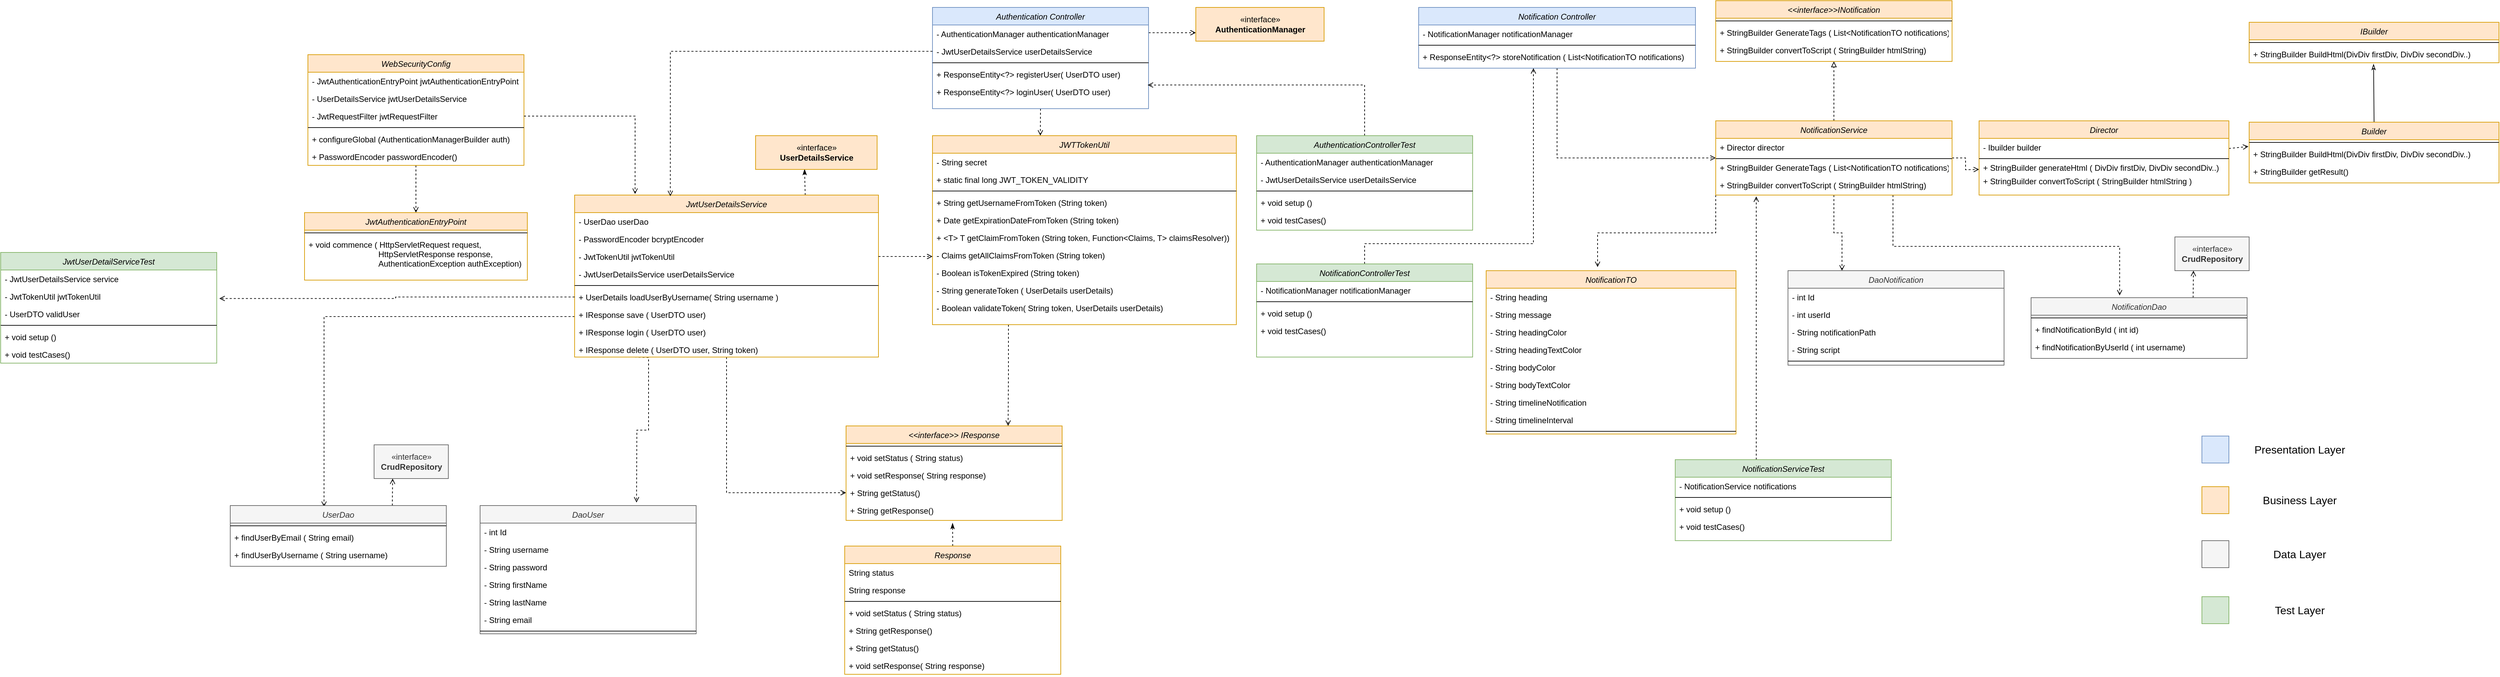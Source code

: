 <mxfile version="13.2.1" type="device"><diagram id="C5RBs43oDa-KdzZeNtuy" name="Page-1"><mxGraphModel dx="3804" dy="1916" grid="1" gridSize="10" guides="1" tooltips="1" connect="1" arrows="1" fold="1" page="1" pageScale="1" pageWidth="827" pageHeight="1169" math="0" shadow="0"><root><mxCell id="WIyWlLk6GJQsqaUBKTNV-0"/><mxCell id="WIyWlLk6GJQsqaUBKTNV-1" parent="WIyWlLk6GJQsqaUBKTNV-0"/><mxCell id="W9OaAsW-rGcjsUXEajF5-8" value="+ ResponseEntity&lt;?&gt; loginUser( UserDTO user)" style="text;align=left;verticalAlign=top;spacingLeft=4;spacingRight=4;overflow=hidden;rotatable=0;points=[[0,0.5],[1,0.5]];portConstraint=eastwest;" vertex="1" parent="WIyWlLk6GJQsqaUBKTNV-1"><mxGeometry x="-440" y="42" width="320" height="26" as="geometry"/></mxCell><mxCell id="W9OaAsW-rGcjsUXEajF5-37" value="- Claims getAllClaimsFromToken (String token)" style="text;align=left;verticalAlign=top;spacingLeft=4;spacingRight=4;overflow=hidden;rotatable=0;points=[[0,0.5],[1,0.5]];portConstraint=eastwest;" vertex="1" parent="WIyWlLk6GJQsqaUBKTNV-1"><mxGeometry x="-440" y="284" width="450" height="26" as="geometry"/></mxCell><mxCell id="W9OaAsW-rGcjsUXEajF5-38" value="- Boolean isTokenExpired (String token)" style="text;align=left;verticalAlign=top;spacingLeft=4;spacingRight=4;overflow=hidden;rotatable=0;points=[[0,0.5],[1,0.5]];portConstraint=eastwest;" vertex="1" parent="WIyWlLk6GJQsqaUBKTNV-1"><mxGeometry x="-440" y="310" width="450" height="26" as="geometry"/></mxCell><mxCell id="W9OaAsW-rGcjsUXEajF5-39" value="- String generateToken ( UserDetails userDetails)" style="text;align=left;verticalAlign=top;spacingLeft=4;spacingRight=4;overflow=hidden;rotatable=0;points=[[0,0.5],[1,0.5]];portConstraint=eastwest;" vertex="1" parent="WIyWlLk6GJQsqaUBKTNV-1"><mxGeometry x="-440" y="336" width="450" height="26" as="geometry"/></mxCell><mxCell id="W9OaAsW-rGcjsUXEajF5-194" style="edgeStyle=none;rounded=0;orthogonalLoop=1;jettySize=auto;html=1;exitX=1;exitY=0.25;exitDx=0;exitDy=0;entryX=0;entryY=0.75;entryDx=0;entryDy=0;dashed=1;endArrow=open;endFill=0;" edge="1" parent="WIyWlLk6GJQsqaUBKTNV-1" source="zkfFHV4jXpPFQw0GAbJ--0" target="W9OaAsW-rGcjsUXEajF5-193"><mxGeometry relative="1" as="geometry"/></mxCell><mxCell id="W9OaAsW-rGcjsUXEajF5-195" style="edgeStyle=none;rounded=0;orthogonalLoop=1;jettySize=auto;html=1;exitX=0.5;exitY=1;exitDx=0;exitDy=0;entryX=0.355;entryY=0;entryDx=0;entryDy=0;entryPerimeter=0;dashed=1;endArrow=open;endFill=0;" edge="1" parent="WIyWlLk6GJQsqaUBKTNV-1" source="zkfFHV4jXpPFQw0GAbJ--0" target="W9OaAsW-rGcjsUXEajF5-27"><mxGeometry relative="1" as="geometry"/></mxCell><mxCell id="zkfFHV4jXpPFQw0GAbJ--0" value="Authentication Controller" style="swimlane;fontStyle=2;align=center;verticalAlign=top;childLayout=stackLayout;horizontal=1;startSize=26;horizontalStack=0;resizeParent=1;resizeLast=0;collapsible=1;marginBottom=0;rounded=0;shadow=0;strokeWidth=1;fillColor=#dae8fc;strokeColor=#6c8ebf;" parent="WIyWlLk6GJQsqaUBKTNV-1" vertex="1"><mxGeometry x="-440" y="-70" width="320" height="150" as="geometry"><mxRectangle x="230" y="140" width="160" height="26" as="alternateBounds"/></mxGeometry></mxCell><mxCell id="zkfFHV4jXpPFQw0GAbJ--1" value="- AuthenticationManager authenticationManager" style="text;align=left;verticalAlign=top;spacingLeft=4;spacingRight=4;overflow=hidden;rotatable=0;points=[[0,0.5],[1,0.5]];portConstraint=eastwest;" parent="zkfFHV4jXpPFQw0GAbJ--0" vertex="1"><mxGeometry y="26" width="320" height="26" as="geometry"/></mxCell><mxCell id="zkfFHV4jXpPFQw0GAbJ--2" value="- JwtUserDetailsService userDetailsService" style="text;align=left;verticalAlign=top;spacingLeft=4;spacingRight=4;overflow=hidden;rotatable=0;points=[[0,0.5],[1,0.5]];portConstraint=eastwest;rounded=0;shadow=0;html=0;" parent="zkfFHV4jXpPFQw0GAbJ--0" vertex="1"><mxGeometry y="52" width="320" height="26" as="geometry"/></mxCell><mxCell id="zkfFHV4jXpPFQw0GAbJ--4" value="" style="line;html=1;strokeWidth=1;align=left;verticalAlign=middle;spacingTop=-1;spacingLeft=3;spacingRight=3;rotatable=0;labelPosition=right;points=[];portConstraint=eastwest;" parent="zkfFHV4jXpPFQw0GAbJ--0" vertex="1"><mxGeometry y="78" width="320" height="8" as="geometry"/></mxCell><mxCell id="zkfFHV4jXpPFQw0GAbJ--5" value="+ ResponseEntity&lt;?&gt; registerUser( UserDTO user)" style="text;align=left;verticalAlign=top;spacingLeft=4;spacingRight=4;overflow=hidden;rotatable=0;points=[[0,0.5],[1,0.5]];portConstraint=eastwest;" parent="zkfFHV4jXpPFQw0GAbJ--0" vertex="1"><mxGeometry y="86" width="320" height="26" as="geometry"/></mxCell><mxCell id="W9OaAsW-rGcjsUXEajF5-40" value="- Boolean validateToken( String token, UserDetails userDetails)" style="text;align=left;verticalAlign=top;spacingLeft=4;spacingRight=4;overflow=hidden;rotatable=0;points=[[0,0.5],[1,0.5]];portConstraint=eastwest;" vertex="1" parent="WIyWlLk6GJQsqaUBKTNV-1"><mxGeometry x="-440" y="362" width="450" height="26" as="geometry"/></mxCell><mxCell id="W9OaAsW-rGcjsUXEajF5-49" style="rounded=0;orthogonalLoop=1;jettySize=auto;html=1;exitX=0.75;exitY=0;exitDx=0;exitDy=0;entryX=0.403;entryY=0.989;entryDx=0;entryDy=0;entryPerimeter=0;dashed=1;endArrow=classicThin;endFill=1;" edge="1" parent="WIyWlLk6GJQsqaUBKTNV-1" target="W9OaAsW-rGcjsUXEajF5-48"><mxGeometry relative="1" as="geometry"><mxPoint x="-628.5" y="208" as="sourcePoint"/><mxPoint x="-631.2" y="171.2" as="targetPoint"/></mxGeometry></mxCell><mxCell id="W9OaAsW-rGcjsUXEajF5-48" value="«interface»&lt;br&gt;&lt;b&gt;UserDetailsService&lt;/b&gt;" style="html=1;fillColor=#ffe6cc;strokeColor=#d79b00;" vertex="1" parent="WIyWlLk6GJQsqaUBKTNV-1"><mxGeometry x="-702" y="120" width="180" height="50" as="geometry"/></mxCell><mxCell id="W9OaAsW-rGcjsUXEajF5-52" value="+ IResponse delete ( UserDTO user, String token)" style="text;align=left;verticalAlign=top;spacingLeft=4;spacingRight=4;overflow=hidden;rotatable=0;points=[[0,0.5],[1,0.5]];portConstraint=eastwest;" vertex="1" parent="WIyWlLk6GJQsqaUBKTNV-1"><mxGeometry x="-970" y="424" width="450" height="26" as="geometry"/></mxCell><mxCell id="W9OaAsW-rGcjsUXEajF5-74" style="edgeStyle=none;rounded=0;orthogonalLoop=1;jettySize=auto;html=1;exitX=0.5;exitY=0;exitDx=0;exitDy=0;entryX=0.493;entryY=1.226;entryDx=0;entryDy=0;dashed=1;endArrow=classicThin;endFill=1;entryPerimeter=0;" edge="1" parent="WIyWlLk6GJQsqaUBKTNV-1" source="W9OaAsW-rGcjsUXEajF5-63" target="W9OaAsW-rGcjsUXEajF5-61"><mxGeometry relative="1" as="geometry"/></mxCell><mxCell id="W9OaAsW-rGcjsUXEajF5-94" style="edgeStyle=none;rounded=0;orthogonalLoop=1;jettySize=auto;html=1;entryX=0.5;entryY=1;entryDx=0;entryDy=0;dashed=1;endArrow=block;endFill=0;" edge="1" parent="WIyWlLk6GJQsqaUBKTNV-1" source="W9OaAsW-rGcjsUXEajF5-84" target="W9OaAsW-rGcjsUXEajF5-76"><mxGeometry relative="1" as="geometry"/></mxCell><mxCell id="W9OaAsW-rGcjsUXEajF5-92" value="+ StringBuilder GenerateTags ( List&lt;NotificationTO notifications)" style="text;align=left;verticalAlign=top;spacingLeft=4;spacingRight=4;overflow=hidden;rotatable=0;points=[[0,0.5],[1,0.5]];portConstraint=eastwest;" vertex="1" parent="WIyWlLk6GJQsqaUBKTNV-1"><mxGeometry x="720" y="154" width="350" height="26" as="geometry"/></mxCell><mxCell id="W9OaAsW-rGcjsUXEajF5-93" value="+ StringBuilder convertToScript ( StringBuilder htmlString)" style="text;align=left;verticalAlign=top;spacingLeft=4;spacingRight=4;overflow=hidden;rotatable=0;points=[[0,0.5],[1,0.5]];portConstraint=eastwest;" vertex="1" parent="WIyWlLk6GJQsqaUBKTNV-1"><mxGeometry x="720" y="180" width="350" height="26" as="geometry"/></mxCell><mxCell id="W9OaAsW-rGcjsUXEajF5-99" value="+ StringBuilder generateHtml ( DivDiv firstDiv, DivDiv secondDiv..)" style="text;align=left;verticalAlign=top;spacingLeft=4;spacingRight=4;overflow=hidden;rotatable=0;points=[[0,0.5],[1,0.5]];portConstraint=eastwest;" vertex="1" parent="WIyWlLk6GJQsqaUBKTNV-1"><mxGeometry x="1110" y="154" width="360" height="26" as="geometry"/></mxCell><mxCell id="W9OaAsW-rGcjsUXEajF5-102" value="+ StringBuilder convertToScript ( StringBuilder htmlString )" style="text;align=left;verticalAlign=top;spacingLeft=4;spacingRight=4;overflow=hidden;rotatable=0;points=[[0,0.5],[1,0.5]];portConstraint=eastwest;" vertex="1" parent="WIyWlLk6GJQsqaUBKTNV-1"><mxGeometry x="1110" y="174" width="360" height="26" as="geometry"/></mxCell><mxCell id="W9OaAsW-rGcjsUXEajF5-110" style="edgeStyle=none;rounded=0;orthogonalLoop=1;jettySize=auto;html=1;exitX=0.5;exitY=0;exitDx=0;exitDy=0;entryX=0.498;entryY=1.073;entryDx=0;entryDy=0;entryPerimeter=0;endArrow=classicThin;endFill=0;" edge="1" parent="WIyWlLk6GJQsqaUBKTNV-1" source="W9OaAsW-rGcjsUXEajF5-107" target="W9OaAsW-rGcjsUXEajF5-106"><mxGeometry relative="1" as="geometry"/></mxCell><mxCell id="W9OaAsW-rGcjsUXEajF5-114" value="+ StringBuilder getResult()" style="text;align=left;verticalAlign=top;spacingLeft=4;spacingRight=4;overflow=hidden;rotatable=0;points=[[0,0.5],[1,0.5]];portConstraint=eastwest;" vertex="1" parent="WIyWlLk6GJQsqaUBKTNV-1"><mxGeometry x="1510" y="160" width="370" height="26" as="geometry"/></mxCell><mxCell id="W9OaAsW-rGcjsUXEajF5-116" style="edgeStyle=none;rounded=0;orthogonalLoop=1;jettySize=auto;html=1;exitX=1;exitY=0.5;exitDx=0;exitDy=0;entryX=-0.003;entryY=0;entryDx=0;entryDy=0;entryPerimeter=0;dashed=1;endArrow=open;endFill=0;" edge="1" parent="WIyWlLk6GJQsqaUBKTNV-1"><mxGeometry relative="1" as="geometry"><mxPoint x="1480" y="139" as="sourcePoint"/><mxPoint x="1508.89" y="136" as="targetPoint"/></mxGeometry></mxCell><mxCell id="W9OaAsW-rGcjsUXEajF5-136" style="edgeStyle=none;rounded=0;orthogonalLoop=1;jettySize=auto;html=1;exitX=0.75;exitY=0;exitDx=0;exitDy=0;entryX=0.25;entryY=1;entryDx=0;entryDy=0;dashed=1;endArrow=open;endFill=0;" edge="1" parent="WIyWlLk6GJQsqaUBKTNV-1" source="W9OaAsW-rGcjsUXEajF5-53" target="W9OaAsW-rGcjsUXEajF5-135"><mxGeometry relative="1" as="geometry"/></mxCell><mxCell id="W9OaAsW-rGcjsUXEajF5-135" value="«interface»&lt;br&gt;&lt;b&gt;CrudRepository&lt;/b&gt;" style="html=1;fillColor=#f5f5f5;strokeColor=#666666;fontColor=#333333;" vertex="1" parent="WIyWlLk6GJQsqaUBKTNV-1"><mxGeometry x="-1267" y="578" width="110" height="50" as="geometry"/></mxCell><mxCell id="W9OaAsW-rGcjsUXEajF5-155" style="edgeStyle=none;rounded=0;orthogonalLoop=1;jettySize=auto;html=1;exitX=0.75;exitY=0;exitDx=0;exitDy=0;entryX=0.25;entryY=1;entryDx=0;entryDy=0;dashed=1;endArrow=open;endFill=0;" edge="1" parent="WIyWlLk6GJQsqaUBKTNV-1" source="W9OaAsW-rGcjsUXEajF5-156" target="W9OaAsW-rGcjsUXEajF5-160"><mxGeometry relative="1" as="geometry"/></mxCell><mxCell id="W9OaAsW-rGcjsUXEajF5-160" value="«interface»&lt;br&gt;&lt;b&gt;CrudRepository&lt;/b&gt;" style="html=1;fillColor=#f5f5f5;strokeColor=#666666;fontColor=#333333;" vertex="1" parent="WIyWlLk6GJQsqaUBKTNV-1"><mxGeometry x="1400" y="270" width="110" height="50" as="geometry"/></mxCell><mxCell id="W9OaAsW-rGcjsUXEajF5-193" value="«interface»&lt;br&gt;&lt;b&gt;AuthenticationManager&lt;/b&gt;" style="html=1;fillColor=#ffe6cc;strokeColor=#d79b00;" vertex="1" parent="WIyWlLk6GJQsqaUBKTNV-1"><mxGeometry x="-50" y="-70" width="190" height="50" as="geometry"/></mxCell><mxCell id="W9OaAsW-rGcjsUXEajF5-202" style="edgeStyle=orthogonalEdgeStyle;rounded=0;orthogonalLoop=1;jettySize=auto;html=1;exitX=0.25;exitY=1;exitDx=0;exitDy=0;entryX=0.75;entryY=0;entryDx=0;entryDy=0;dashed=1;endArrow=open;endFill=0;" edge="1" parent="WIyWlLk6GJQsqaUBKTNV-1" source="W9OaAsW-rGcjsUXEajF5-27" target="W9OaAsW-rGcjsUXEajF5-19"><mxGeometry relative="1" as="geometry"/></mxCell><mxCell id="W9OaAsW-rGcjsUXEajF5-27" value="JWTTokenUtil" style="swimlane;fontStyle=2;align=center;verticalAlign=top;childLayout=stackLayout;horizontal=1;startSize=26;horizontalStack=0;resizeParent=1;resizeLast=0;collapsible=1;marginBottom=0;rounded=0;shadow=0;strokeWidth=1;fillColor=#ffe6cc;strokeColor=#d79b00;" vertex="1" parent="WIyWlLk6GJQsqaUBKTNV-1"><mxGeometry x="-440" y="120" width="450" height="280" as="geometry"><mxRectangle x="230" y="140" width="160" height="26" as="alternateBounds"/></mxGeometry></mxCell><mxCell id="W9OaAsW-rGcjsUXEajF5-28" value="- String secret" style="text;align=left;verticalAlign=top;spacingLeft=4;spacingRight=4;overflow=hidden;rotatable=0;points=[[0,0.5],[1,0.5]];portConstraint=eastwest;" vertex="1" parent="W9OaAsW-rGcjsUXEajF5-27"><mxGeometry y="26" width="450" height="26" as="geometry"/></mxCell><mxCell id="W9OaAsW-rGcjsUXEajF5-34" value="+ static final long JWT_TOKEN_VALIDITY" style="text;align=left;verticalAlign=top;spacingLeft=4;spacingRight=4;overflow=hidden;rotatable=0;points=[[0,0.5],[1,0.5]];portConstraint=eastwest;" vertex="1" parent="W9OaAsW-rGcjsUXEajF5-27"><mxGeometry y="52" width="450" height="26" as="geometry"/></mxCell><mxCell id="W9OaAsW-rGcjsUXEajF5-31" value="" style="line;html=1;strokeWidth=1;align=left;verticalAlign=middle;spacingTop=-1;spacingLeft=3;spacingRight=3;rotatable=0;labelPosition=right;points=[];portConstraint=eastwest;" vertex="1" parent="W9OaAsW-rGcjsUXEajF5-27"><mxGeometry y="78" width="450" height="8" as="geometry"/></mxCell><mxCell id="W9OaAsW-rGcjsUXEajF5-32" value="+ String getUsernameFromToken (String token)" style="text;align=left;verticalAlign=top;spacingLeft=4;spacingRight=4;overflow=hidden;rotatable=0;points=[[0,0.5],[1,0.5]];portConstraint=eastwest;" vertex="1" parent="W9OaAsW-rGcjsUXEajF5-27"><mxGeometry y="86" width="450" height="26" as="geometry"/></mxCell><mxCell id="W9OaAsW-rGcjsUXEajF5-36" value="+ Date getExpirationDateFromToken (String token)" style="text;align=left;verticalAlign=top;spacingLeft=4;spacingRight=4;overflow=hidden;rotatable=0;points=[[0,0.5],[1,0.5]];portConstraint=eastwest;" vertex="1" parent="W9OaAsW-rGcjsUXEajF5-27"><mxGeometry y="112" width="450" height="26" as="geometry"/></mxCell><mxCell id="W9OaAsW-rGcjsUXEajF5-33" value="+ &lt;T&gt; T getClaimFromToken (String token, Function&lt;Claims, T&gt; claimsResolver))" style="text;align=left;verticalAlign=top;spacingLeft=4;spacingRight=4;overflow=hidden;rotatable=0;points=[[0,0.5],[1,0.5]];portConstraint=eastwest;" vertex="1" parent="W9OaAsW-rGcjsUXEajF5-27"><mxGeometry y="138" width="450" height="26" as="geometry"/></mxCell><mxCell id="W9OaAsW-rGcjsUXEajF5-201" style="edgeStyle=orthogonalEdgeStyle;rounded=0;orthogonalLoop=1;jettySize=auto;html=1;exitX=0.5;exitY=1;exitDx=0;exitDy=0;entryX=0;entryY=0.5;entryDx=0;entryDy=0;dashed=1;endArrow=open;endFill=0;" edge="1" parent="WIyWlLk6GJQsqaUBKTNV-1" source="W9OaAsW-rGcjsUXEajF5-41" target="W9OaAsW-rGcjsUXEajF5-60"><mxGeometry relative="1" as="geometry"/></mxCell><mxCell id="W9OaAsW-rGcjsUXEajF5-208" style="edgeStyle=orthogonalEdgeStyle;rounded=0;orthogonalLoop=1;jettySize=auto;html=1;exitX=0;exitY=0.75;exitDx=0;exitDy=0;entryX=0.434;entryY=0.023;entryDx=0;entryDy=0;entryPerimeter=0;dashed=1;endArrow=open;endFill=0;" edge="1" parent="WIyWlLk6GJQsqaUBKTNV-1" source="W9OaAsW-rGcjsUXEajF5-41" target="W9OaAsW-rGcjsUXEajF5-53"><mxGeometry relative="1" as="geometry"/></mxCell><mxCell id="W9OaAsW-rGcjsUXEajF5-209" style="edgeStyle=orthogonalEdgeStyle;rounded=0;orthogonalLoop=1;jettySize=auto;html=1;exitX=0.25;exitY=1;exitDx=0;exitDy=0;entryX=0.799;entryY=-0.024;entryDx=0;entryDy=0;entryPerimeter=0;dashed=1;endArrow=open;endFill=0;" edge="1" parent="WIyWlLk6GJQsqaUBKTNV-1"><mxGeometry relative="1" as="geometry"><mxPoint x="-881.5" y="448" as="sourcePoint"/><mxPoint x="-878.32" y="663.44" as="targetPoint"/></mxGeometry></mxCell><mxCell id="W9OaAsW-rGcjsUXEajF5-41" value="JwtUserDetailsService" style="swimlane;fontStyle=2;align=center;verticalAlign=top;childLayout=stackLayout;horizontal=1;startSize=26;horizontalStack=0;resizeParent=1;resizeLast=0;collapsible=1;marginBottom=0;rounded=0;shadow=0;strokeWidth=1;fillColor=#ffe6cc;strokeColor=#d79b00;" vertex="1" parent="WIyWlLk6GJQsqaUBKTNV-1"><mxGeometry x="-970" y="208" width="450" height="240" as="geometry"><mxRectangle x="230" y="140" width="160" height="26" as="alternateBounds"/></mxGeometry></mxCell><mxCell id="W9OaAsW-rGcjsUXEajF5-42" value="- UserDao userDao" style="text;align=left;verticalAlign=top;spacingLeft=4;spacingRight=4;overflow=hidden;rotatable=0;points=[[0,0.5],[1,0.5]];portConstraint=eastwest;" vertex="1" parent="W9OaAsW-rGcjsUXEajF5-41"><mxGeometry y="26" width="450" height="26" as="geometry"/></mxCell><mxCell id="W9OaAsW-rGcjsUXEajF5-43" value="- PasswordEncoder bcryptEncoder" style="text;align=left;verticalAlign=top;spacingLeft=4;spacingRight=4;overflow=hidden;rotatable=0;points=[[0,0.5],[1,0.5]];portConstraint=eastwest;" vertex="1" parent="W9OaAsW-rGcjsUXEajF5-41"><mxGeometry y="52" width="450" height="26" as="geometry"/></mxCell><mxCell id="W9OaAsW-rGcjsUXEajF5-50" value="- JwtTokenUtil jwtTokenUtil" style="text;align=left;verticalAlign=top;spacingLeft=4;spacingRight=4;overflow=hidden;rotatable=0;points=[[0,0.5],[1,0.5]];portConstraint=eastwest;" vertex="1" parent="W9OaAsW-rGcjsUXEajF5-41"><mxGeometry y="78" width="450" height="26" as="geometry"/></mxCell><mxCell id="W9OaAsW-rGcjsUXEajF5-51" value="- JwtUserDetailsService userDetailsService" style="text;align=left;verticalAlign=top;spacingLeft=4;spacingRight=4;overflow=hidden;rotatable=0;points=[[0,0.5],[1,0.5]];portConstraint=eastwest;" vertex="1" parent="W9OaAsW-rGcjsUXEajF5-41"><mxGeometry y="104" width="450" height="26" as="geometry"/></mxCell><mxCell id="W9OaAsW-rGcjsUXEajF5-44" value="" style="line;html=1;strokeWidth=1;align=left;verticalAlign=middle;spacingTop=-1;spacingLeft=3;spacingRight=3;rotatable=0;labelPosition=right;points=[];portConstraint=eastwest;" vertex="1" parent="W9OaAsW-rGcjsUXEajF5-41"><mxGeometry y="130" width="450" height="8" as="geometry"/></mxCell><mxCell id="W9OaAsW-rGcjsUXEajF5-45" value="+ UserDetails loadUserByUsername( String username )" style="text;align=left;verticalAlign=top;spacingLeft=4;spacingRight=4;overflow=hidden;rotatable=0;points=[[0,0.5],[1,0.5]];portConstraint=eastwest;" vertex="1" parent="W9OaAsW-rGcjsUXEajF5-41"><mxGeometry y="138" width="450" height="26" as="geometry"/></mxCell><mxCell id="W9OaAsW-rGcjsUXEajF5-46" value="+ IResponse save ( UserDTO user)" style="text;align=left;verticalAlign=top;spacingLeft=4;spacingRight=4;overflow=hidden;rotatable=0;points=[[0,0.5],[1,0.5]];portConstraint=eastwest;" vertex="1" parent="W9OaAsW-rGcjsUXEajF5-41"><mxGeometry y="164" width="450" height="26" as="geometry"/></mxCell><mxCell id="W9OaAsW-rGcjsUXEajF5-47" value="+ IResponse login ( UserDTO user)" style="text;align=left;verticalAlign=top;spacingLeft=4;spacingRight=4;overflow=hidden;rotatable=0;points=[[0,0.5],[1,0.5]];portConstraint=eastwest;" vertex="1" parent="W9OaAsW-rGcjsUXEajF5-41"><mxGeometry y="190" width="450" height="26" as="geometry"/></mxCell><mxCell id="W9OaAsW-rGcjsUXEajF5-197" style="edgeStyle=orthogonalEdgeStyle;rounded=0;orthogonalLoop=1;jettySize=auto;html=1;exitX=0;exitY=0.5;exitDx=0;exitDy=0;entryX=0.315;entryY=0.007;entryDx=0;entryDy=0;entryPerimeter=0;dashed=1;endArrow=open;endFill=0;" edge="1" parent="WIyWlLk6GJQsqaUBKTNV-1" source="zkfFHV4jXpPFQw0GAbJ--2" target="W9OaAsW-rGcjsUXEajF5-41"><mxGeometry relative="1" as="geometry"/></mxCell><mxCell id="W9OaAsW-rGcjsUXEajF5-198" style="edgeStyle=orthogonalEdgeStyle;rounded=0;orthogonalLoop=1;jettySize=auto;html=1;exitX=0.5;exitY=1;exitDx=0;exitDy=0;entryX=0;entryY=0.5;entryDx=0;entryDy=0;dashed=1;endArrow=open;endFill=0;" edge="1" parent="WIyWlLk6GJQsqaUBKTNV-1" source="W9OaAsW-rGcjsUXEajF5-2" target="W9OaAsW-rGcjsUXEajF5-84"><mxGeometry relative="1" as="geometry"/></mxCell><mxCell id="W9OaAsW-rGcjsUXEajF5-2" value="Notification Controller" style="swimlane;fontStyle=2;align=center;verticalAlign=top;childLayout=stackLayout;horizontal=1;startSize=26;horizontalStack=0;resizeParent=1;resizeLast=0;collapsible=1;marginBottom=0;rounded=0;shadow=0;strokeWidth=1;fillColor=#dae8fc;strokeColor=#6c8ebf;" vertex="1" parent="WIyWlLk6GJQsqaUBKTNV-1"><mxGeometry x="280" y="-70" width="410" height="90" as="geometry"><mxRectangle x="230" y="140" width="160" height="26" as="alternateBounds"/></mxGeometry></mxCell><mxCell id="W9OaAsW-rGcjsUXEajF5-3" value="- NotificationManager notificationManager" style="text;align=left;verticalAlign=top;spacingLeft=4;spacingRight=4;overflow=hidden;rotatable=0;points=[[0,0.5],[1,0.5]];portConstraint=eastwest;" vertex="1" parent="W9OaAsW-rGcjsUXEajF5-2"><mxGeometry y="26" width="410" height="26" as="geometry"/></mxCell><mxCell id="W9OaAsW-rGcjsUXEajF5-6" value="" style="line;html=1;strokeWidth=1;align=left;verticalAlign=middle;spacingTop=-1;spacingLeft=3;spacingRight=3;rotatable=0;labelPosition=right;points=[];portConstraint=eastwest;" vertex="1" parent="W9OaAsW-rGcjsUXEajF5-2"><mxGeometry y="52" width="410" height="8" as="geometry"/></mxCell><mxCell id="W9OaAsW-rGcjsUXEajF5-7" value="+ ResponseEntity&lt;?&gt; storeNotification ( List&lt;NotificationTO notifications)" style="text;align=left;verticalAlign=top;spacingLeft=4;spacingRight=4;overflow=hidden;rotatable=0;points=[[0,0.5],[1,0.5]];portConstraint=eastwest;" vertex="1" parent="W9OaAsW-rGcjsUXEajF5-2"><mxGeometry y="60" width="410" height="26" as="geometry"/></mxCell><mxCell id="W9OaAsW-rGcjsUXEajF5-76" value="&lt;&lt;interface&gt;&gt;INotification" style="swimlane;fontStyle=2;align=center;verticalAlign=top;childLayout=stackLayout;horizontal=1;startSize=26;horizontalStack=0;resizeParent=1;resizeLast=0;collapsible=1;marginBottom=0;rounded=0;shadow=0;strokeWidth=1;fillColor=#ffe6cc;strokeColor=#d79b00;" vertex="1" parent="WIyWlLk6GJQsqaUBKTNV-1"><mxGeometry x="720" y="-80" width="350" height="90" as="geometry"><mxRectangle x="230" y="140" width="160" height="26" as="alternateBounds"/></mxGeometry></mxCell><mxCell id="W9OaAsW-rGcjsUXEajF5-79" value="" style="line;html=1;strokeWidth=1;align=left;verticalAlign=middle;spacingTop=-1;spacingLeft=3;spacingRight=3;rotatable=0;labelPosition=right;points=[];portConstraint=eastwest;" vertex="1" parent="W9OaAsW-rGcjsUXEajF5-76"><mxGeometry y="26" width="350" height="8" as="geometry"/></mxCell><mxCell id="W9OaAsW-rGcjsUXEajF5-80" value="+ StringBuilder GenerateTags ( List&lt;NotificationTO notifications)" style="text;align=left;verticalAlign=top;spacingLeft=4;spacingRight=4;overflow=hidden;rotatable=0;points=[[0,0.5],[1,0.5]];portConstraint=eastwest;" vertex="1" parent="W9OaAsW-rGcjsUXEajF5-76"><mxGeometry y="34" width="350" height="26" as="geometry"/></mxCell><mxCell id="W9OaAsW-rGcjsUXEajF5-81" value="+ StringBuilder convertToScript ( StringBuilder htmlString)" style="text;align=left;verticalAlign=top;spacingLeft=4;spacingRight=4;overflow=hidden;rotatable=0;points=[[0,0.5],[1,0.5]];portConstraint=eastwest;" vertex="1" parent="W9OaAsW-rGcjsUXEajF5-76"><mxGeometry y="60" width="350" height="26" as="geometry"/></mxCell><mxCell id="W9OaAsW-rGcjsUXEajF5-200" style="edgeStyle=orthogonalEdgeStyle;rounded=0;orthogonalLoop=1;jettySize=auto;html=1;exitX=1;exitY=0.5;exitDx=0;exitDy=0;dashed=1;endArrow=open;endFill=0;" edge="1" parent="WIyWlLk6GJQsqaUBKTNV-1" source="W9OaAsW-rGcjsUXEajF5-84"><mxGeometry relative="1" as="geometry"><mxPoint x="1110" y="170" as="targetPoint"/></mxGeometry></mxCell><mxCell id="W9OaAsW-rGcjsUXEajF5-210" style="edgeStyle=orthogonalEdgeStyle;rounded=0;orthogonalLoop=1;jettySize=auto;html=1;exitX=0.5;exitY=1;exitDx=0;exitDy=0;entryX=0.25;entryY=0;entryDx=0;entryDy=0;dashed=1;endArrow=open;endFill=0;" edge="1" parent="WIyWlLk6GJQsqaUBKTNV-1" source="W9OaAsW-rGcjsUXEajF5-84" target="W9OaAsW-rGcjsUXEajF5-147"><mxGeometry relative="1" as="geometry"/></mxCell><mxCell id="W9OaAsW-rGcjsUXEajF5-211" style="edgeStyle=orthogonalEdgeStyle;rounded=0;orthogonalLoop=1;jettySize=auto;html=1;exitX=0.75;exitY=1;exitDx=0;exitDy=0;entryX=0.41;entryY=-0.036;entryDx=0;entryDy=0;entryPerimeter=0;dashed=1;endArrow=open;endFill=0;" edge="1" parent="WIyWlLk6GJQsqaUBKTNV-1" source="W9OaAsW-rGcjsUXEajF5-84" target="W9OaAsW-rGcjsUXEajF5-156"><mxGeometry relative="1" as="geometry"/></mxCell><mxCell id="W9OaAsW-rGcjsUXEajF5-212" style="edgeStyle=orthogonalEdgeStyle;rounded=0;orthogonalLoop=1;jettySize=auto;html=1;exitX=0;exitY=1;exitDx=0;exitDy=0;entryX=0.446;entryY=-0.022;entryDx=0;entryDy=0;entryPerimeter=0;dashed=1;endArrow=open;endFill=0;" edge="1" parent="WIyWlLk6GJQsqaUBKTNV-1" source="W9OaAsW-rGcjsUXEajF5-84" target="W9OaAsW-rGcjsUXEajF5-117"><mxGeometry relative="1" as="geometry"/></mxCell><mxCell id="W9OaAsW-rGcjsUXEajF5-84" value="NotificationService" style="swimlane;fontStyle=2;align=center;verticalAlign=top;childLayout=stackLayout;horizontal=1;startSize=26;horizontalStack=0;resizeParent=1;resizeLast=0;collapsible=1;marginBottom=0;rounded=0;shadow=0;strokeWidth=1;fillColor=#ffe6cc;strokeColor=#d79b00;" vertex="1" parent="WIyWlLk6GJQsqaUBKTNV-1"><mxGeometry x="720" y="98" width="350" height="110" as="geometry"><mxRectangle x="230" y="140" width="160" height="26" as="alternateBounds"/></mxGeometry></mxCell><mxCell id="W9OaAsW-rGcjsUXEajF5-95" value="+ Director director" style="text;align=left;verticalAlign=top;spacingLeft=4;spacingRight=4;overflow=hidden;rotatable=0;points=[[0,0.5],[1,0.5]];portConstraint=eastwest;" vertex="1" parent="W9OaAsW-rGcjsUXEajF5-84"><mxGeometry y="26" width="350" height="26" as="geometry"/></mxCell><mxCell id="W9OaAsW-rGcjsUXEajF5-87" value="" style="line;html=1;strokeWidth=1;align=left;verticalAlign=middle;spacingTop=-1;spacingLeft=3;spacingRight=3;rotatable=0;labelPosition=right;points=[];portConstraint=eastwest;" vertex="1" parent="W9OaAsW-rGcjsUXEajF5-84"><mxGeometry y="52" width="350" height="8" as="geometry"/></mxCell><mxCell id="W9OaAsW-rGcjsUXEajF5-96" value="Director" style="swimlane;fontStyle=2;align=center;verticalAlign=top;childLayout=stackLayout;horizontal=1;startSize=26;horizontalStack=0;resizeParent=1;resizeLast=0;collapsible=1;marginBottom=0;rounded=0;shadow=0;strokeWidth=1;fillColor=#ffe6cc;strokeColor=#d79b00;" vertex="1" parent="WIyWlLk6GJQsqaUBKTNV-1"><mxGeometry x="1110" y="98" width="370" height="110" as="geometry"><mxRectangle x="230" y="140" width="160" height="26" as="alternateBounds"/></mxGeometry></mxCell><mxCell id="W9OaAsW-rGcjsUXEajF5-97" value="- Ibuilder builder" style="text;align=left;verticalAlign=top;spacingLeft=4;spacingRight=4;overflow=hidden;rotatable=0;points=[[0,0.5],[1,0.5]];portConstraint=eastwest;" vertex="1" parent="W9OaAsW-rGcjsUXEajF5-96"><mxGeometry y="26" width="370" height="26" as="geometry"/></mxCell><mxCell id="W9OaAsW-rGcjsUXEajF5-98" value="" style="line;html=1;strokeWidth=1;align=left;verticalAlign=middle;spacingTop=-1;spacingLeft=3;spacingRight=3;rotatable=0;labelPosition=right;points=[];portConstraint=eastwest;" vertex="1" parent="W9OaAsW-rGcjsUXEajF5-96"><mxGeometry y="52" width="370" height="8" as="geometry"/></mxCell><mxCell id="W9OaAsW-rGcjsUXEajF5-103" value="IBuilder" style="swimlane;fontStyle=2;align=center;verticalAlign=top;childLayout=stackLayout;horizontal=1;startSize=26;horizontalStack=0;resizeParent=1;resizeLast=0;collapsible=1;marginBottom=0;rounded=0;shadow=0;strokeWidth=1;fillColor=#ffe6cc;strokeColor=#d79b00;" vertex="1" parent="WIyWlLk6GJQsqaUBKTNV-1"><mxGeometry x="1510" y="-48" width="370" height="60" as="geometry"><mxRectangle x="230" y="140" width="160" height="26" as="alternateBounds"/></mxGeometry></mxCell><mxCell id="W9OaAsW-rGcjsUXEajF5-105" value="" style="line;html=1;strokeWidth=1;align=left;verticalAlign=middle;spacingTop=-1;spacingLeft=3;spacingRight=3;rotatable=0;labelPosition=right;points=[];portConstraint=eastwest;" vertex="1" parent="W9OaAsW-rGcjsUXEajF5-103"><mxGeometry y="26" width="370" height="8" as="geometry"/></mxCell><mxCell id="W9OaAsW-rGcjsUXEajF5-106" value="+ StringBuilder BuildHtml(DivDiv firstDiv, DivDiv secondDiv..)" style="text;align=left;verticalAlign=top;spacingLeft=4;spacingRight=4;overflow=hidden;rotatable=0;points=[[0,0.5],[1,0.5]];portConstraint=eastwest;" vertex="1" parent="W9OaAsW-rGcjsUXEajF5-103"><mxGeometry y="34" width="370" height="26" as="geometry"/></mxCell><mxCell id="W9OaAsW-rGcjsUXEajF5-107" value="Builder" style="swimlane;fontStyle=2;align=center;verticalAlign=top;childLayout=stackLayout;horizontal=1;startSize=26;horizontalStack=0;resizeParent=1;resizeLast=0;collapsible=1;marginBottom=0;rounded=0;shadow=0;strokeWidth=1;fillColor=#ffe6cc;strokeColor=#d79b00;" vertex="1" parent="WIyWlLk6GJQsqaUBKTNV-1"><mxGeometry x="1510" y="100" width="370" height="90" as="geometry"><mxRectangle x="230" y="140" width="160" height="26" as="alternateBounds"/></mxGeometry></mxCell><mxCell id="W9OaAsW-rGcjsUXEajF5-108" value="" style="line;html=1;strokeWidth=1;align=left;verticalAlign=middle;spacingTop=-1;spacingLeft=3;spacingRight=3;rotatable=0;labelPosition=right;points=[];portConstraint=eastwest;" vertex="1" parent="W9OaAsW-rGcjsUXEajF5-107"><mxGeometry y="26" width="370" height="8" as="geometry"/></mxCell><mxCell id="W9OaAsW-rGcjsUXEajF5-109" value="+ StringBuilder BuildHtml(DivDiv firstDiv, DivDiv secondDiv..)" style="text;align=left;verticalAlign=top;spacingLeft=4;spacingRight=4;overflow=hidden;rotatable=0;points=[[0,0.5],[1,0.5]];portConstraint=eastwest;" vertex="1" parent="W9OaAsW-rGcjsUXEajF5-107"><mxGeometry y="34" width="370" height="26" as="geometry"/></mxCell><mxCell id="W9OaAsW-rGcjsUXEajF5-63" value="Response" style="swimlane;fontStyle=2;align=center;verticalAlign=top;childLayout=stackLayout;horizontal=1;startSize=26;horizontalStack=0;resizeParent=1;resizeLast=0;collapsible=1;marginBottom=0;rounded=0;shadow=0;strokeWidth=1;fillColor=#ffe6cc;strokeColor=#d79b00;" vertex="1" parent="WIyWlLk6GJQsqaUBKTNV-1"><mxGeometry x="-570" y="728" width="320" height="190" as="geometry"><mxRectangle x="230" y="140" width="160" height="26" as="alternateBounds"/></mxGeometry></mxCell><mxCell id="W9OaAsW-rGcjsUXEajF5-64" value="String status" style="text;align=left;verticalAlign=top;spacingLeft=4;spacingRight=4;overflow=hidden;rotatable=0;points=[[0,0.5],[1,0.5]];portConstraint=eastwest;" vertex="1" parent="W9OaAsW-rGcjsUXEajF5-63"><mxGeometry y="26" width="320" height="26" as="geometry"/></mxCell><mxCell id="W9OaAsW-rGcjsUXEajF5-65" value="String response" style="text;align=left;verticalAlign=top;spacingLeft=4;spacingRight=4;overflow=hidden;rotatable=0;points=[[0,0.5],[1,0.5]];portConstraint=eastwest;rounded=0;shadow=0;html=0;" vertex="1" parent="W9OaAsW-rGcjsUXEajF5-63"><mxGeometry y="52" width="320" height="26" as="geometry"/></mxCell><mxCell id="W9OaAsW-rGcjsUXEajF5-67" value="" style="line;html=1;strokeWidth=1;align=left;verticalAlign=middle;spacingTop=-1;spacingLeft=3;spacingRight=3;rotatable=0;labelPosition=right;points=[];portConstraint=eastwest;" vertex="1" parent="W9OaAsW-rGcjsUXEajF5-63"><mxGeometry y="78" width="320" height="8" as="geometry"/></mxCell><mxCell id="W9OaAsW-rGcjsUXEajF5-70" value="+ void setStatus ( String status)" style="text;align=left;verticalAlign=top;spacingLeft=4;spacingRight=4;overflow=hidden;rotatable=0;points=[[0,0.5],[1,0.5]];portConstraint=eastwest;" vertex="1" parent="W9OaAsW-rGcjsUXEajF5-63"><mxGeometry y="86" width="320" height="26" as="geometry"/></mxCell><mxCell id="W9OaAsW-rGcjsUXEajF5-73" value="+ String getResponse()" style="text;align=left;verticalAlign=top;spacingLeft=4;spacingRight=4;overflow=hidden;rotatable=0;points=[[0,0.5],[1,0.5]];portConstraint=eastwest;" vertex="1" parent="W9OaAsW-rGcjsUXEajF5-63"><mxGeometry y="112" width="320" height="26" as="geometry"/></mxCell><mxCell id="W9OaAsW-rGcjsUXEajF5-72" value="+ String getStatus()" style="text;align=left;verticalAlign=top;spacingLeft=4;spacingRight=4;overflow=hidden;rotatable=0;points=[[0,0.5],[1,0.5]];portConstraint=eastwest;" vertex="1" parent="W9OaAsW-rGcjsUXEajF5-63"><mxGeometry y="138" width="320" height="26" as="geometry"/></mxCell><mxCell id="W9OaAsW-rGcjsUXEajF5-71" value="+ void setResponse( String response)" style="text;align=left;verticalAlign=top;spacingLeft=4;spacingRight=4;overflow=hidden;rotatable=0;points=[[0,0.5],[1,0.5]];portConstraint=eastwest;" vertex="1" parent="W9OaAsW-rGcjsUXEajF5-63"><mxGeometry y="164" width="320" height="26" as="geometry"/></mxCell><mxCell id="W9OaAsW-rGcjsUXEajF5-19" value="&lt;&lt;interface&gt;&gt; IResponse" style="swimlane;fontStyle=2;align=center;verticalAlign=top;childLayout=stackLayout;horizontal=1;startSize=26;horizontalStack=0;resizeParent=1;resizeLast=0;collapsible=1;marginBottom=0;rounded=0;shadow=0;strokeWidth=1;fillColor=#ffe6cc;strokeColor=#d79b00;" vertex="1" parent="WIyWlLk6GJQsqaUBKTNV-1"><mxGeometry x="-568" y="550" width="320" height="140" as="geometry"><mxRectangle x="230" y="140" width="160" height="26" as="alternateBounds"/></mxGeometry></mxCell><mxCell id="W9OaAsW-rGcjsUXEajF5-22" value="" style="line;html=1;strokeWidth=1;align=left;verticalAlign=middle;spacingTop=-1;spacingLeft=3;spacingRight=3;rotatable=0;labelPosition=right;points=[];portConstraint=eastwest;" vertex="1" parent="W9OaAsW-rGcjsUXEajF5-19"><mxGeometry y="26" width="320" height="8" as="geometry"/></mxCell><mxCell id="W9OaAsW-rGcjsUXEajF5-23" value="+ void setStatus ( String status)" style="text;align=left;verticalAlign=top;spacingLeft=4;spacingRight=4;overflow=hidden;rotatable=0;points=[[0,0.5],[1,0.5]];portConstraint=eastwest;" vertex="1" parent="W9OaAsW-rGcjsUXEajF5-19"><mxGeometry y="34" width="320" height="26" as="geometry"/></mxCell><mxCell id="W9OaAsW-rGcjsUXEajF5-26" value="+ void setResponse( String response)" style="text;align=left;verticalAlign=top;spacingLeft=4;spacingRight=4;overflow=hidden;rotatable=0;points=[[0,0.5],[1,0.5]];portConstraint=eastwest;" vertex="1" parent="W9OaAsW-rGcjsUXEajF5-19"><mxGeometry y="60" width="320" height="26" as="geometry"/></mxCell><mxCell id="W9OaAsW-rGcjsUXEajF5-60" value="+ String getStatus()" style="text;align=left;verticalAlign=top;spacingLeft=4;spacingRight=4;overflow=hidden;rotatable=0;points=[[0,0.5],[1,0.5]];portConstraint=eastwest;" vertex="1" parent="W9OaAsW-rGcjsUXEajF5-19"><mxGeometry y="86" width="320" height="26" as="geometry"/></mxCell><mxCell id="W9OaAsW-rGcjsUXEajF5-61" value="+ String getResponse()" style="text;align=left;verticalAlign=top;spacingLeft=4;spacingRight=4;overflow=hidden;rotatable=0;points=[[0,0.5],[1,0.5]];portConstraint=eastwest;" vertex="1" parent="W9OaAsW-rGcjsUXEajF5-19"><mxGeometry y="112" width="320" height="26" as="geometry"/></mxCell><mxCell id="W9OaAsW-rGcjsUXEajF5-204" style="edgeStyle=orthogonalEdgeStyle;rounded=0;orthogonalLoop=1;jettySize=auto;html=1;entryX=0.5;entryY=0;entryDx=0;entryDy=0;dashed=1;endArrow=open;endFill=0;" edge="1" parent="WIyWlLk6GJQsqaUBKTNV-1" source="W9OaAsW-rGcjsUXEajF5-161" target="W9OaAsW-rGcjsUXEajF5-13"><mxGeometry relative="1" as="geometry"/></mxCell><mxCell id="W9OaAsW-rGcjsUXEajF5-161" value="WebSecurityConfig" style="swimlane;fontStyle=2;align=center;verticalAlign=top;childLayout=stackLayout;horizontal=1;startSize=26;horizontalStack=0;resizeParent=1;resizeLast=0;collapsible=1;marginBottom=0;rounded=0;shadow=0;strokeWidth=1;fillColor=#ffe6cc;strokeColor=#d79b00;" vertex="1" parent="WIyWlLk6GJQsqaUBKTNV-1"><mxGeometry x="-1365" width="320" height="164" as="geometry"><mxRectangle x="230" y="140" width="160" height="26" as="alternateBounds"/></mxGeometry></mxCell><mxCell id="W9OaAsW-rGcjsUXEajF5-162" value="- JwtAuthenticationEntryPoint jwtAuthenticationEntryPoint" style="text;align=left;verticalAlign=top;spacingLeft=4;spacingRight=4;overflow=hidden;rotatable=0;points=[[0,0.5],[1,0.5]];portConstraint=eastwest;" vertex="1" parent="W9OaAsW-rGcjsUXEajF5-161"><mxGeometry y="26" width="320" height="26" as="geometry"/></mxCell><mxCell id="W9OaAsW-rGcjsUXEajF5-163" value="- UserDetailsService jwtUserDetailsService&#10;" style="text;align=left;verticalAlign=top;spacingLeft=4;spacingRight=4;overflow=hidden;rotatable=0;points=[[0,0.5],[1,0.5]];portConstraint=eastwest;rounded=0;shadow=0;html=0;" vertex="1" parent="W9OaAsW-rGcjsUXEajF5-161"><mxGeometry y="52" width="320" height="26" as="geometry"/></mxCell><mxCell id="W9OaAsW-rGcjsUXEajF5-164" value="- JwtRequestFilter jwtRequestFilter" style="text;align=left;verticalAlign=top;spacingLeft=4;spacingRight=4;overflow=hidden;rotatable=0;points=[[0,0.5],[1,0.5]];portConstraint=eastwest;rounded=0;shadow=0;html=0;" vertex="1" parent="W9OaAsW-rGcjsUXEajF5-161"><mxGeometry y="78" width="320" height="26" as="geometry"/></mxCell><mxCell id="W9OaAsW-rGcjsUXEajF5-165" value="" style="line;html=1;strokeWidth=1;align=left;verticalAlign=middle;spacingTop=-1;spacingLeft=3;spacingRight=3;rotatable=0;labelPosition=right;points=[];portConstraint=eastwest;" vertex="1" parent="W9OaAsW-rGcjsUXEajF5-161"><mxGeometry y="104" width="320" height="8" as="geometry"/></mxCell><mxCell id="W9OaAsW-rGcjsUXEajF5-166" value="+ configureGlobal (AuthenticationManagerBuilder auth)" style="text;align=left;verticalAlign=top;spacingLeft=4;spacingRight=4;overflow=hidden;rotatable=0;points=[[0,0.5],[1,0.5]];portConstraint=eastwest;" vertex="1" parent="W9OaAsW-rGcjsUXEajF5-161"><mxGeometry y="112" width="320" height="26" as="geometry"/></mxCell><mxCell id="W9OaAsW-rGcjsUXEajF5-167" value="+ PasswordEncoder passwordEncoder()" style="text;align=left;verticalAlign=top;spacingLeft=4;spacingRight=4;overflow=hidden;rotatable=0;points=[[0,0.5],[1,0.5]];portConstraint=eastwest;" vertex="1" parent="W9OaAsW-rGcjsUXEajF5-161"><mxGeometry y="138" width="320" height="26" as="geometry"/></mxCell><mxCell id="W9OaAsW-rGcjsUXEajF5-13" value="JwtAuthenticationEntryPoint" style="swimlane;fontStyle=2;align=center;verticalAlign=top;childLayout=stackLayout;horizontal=1;startSize=26;horizontalStack=0;resizeParent=1;resizeLast=0;collapsible=1;marginBottom=0;rounded=0;shadow=0;strokeWidth=1;fillColor=#ffe6cc;strokeColor=#d79b00;" vertex="1" parent="WIyWlLk6GJQsqaUBKTNV-1"><mxGeometry x="-1370" y="234" width="330" height="100" as="geometry"><mxRectangle x="230" y="140" width="160" height="26" as="alternateBounds"/></mxGeometry></mxCell><mxCell id="W9OaAsW-rGcjsUXEajF5-16" value="" style="line;html=1;strokeWidth=1;align=left;verticalAlign=middle;spacingTop=-1;spacingLeft=3;spacingRight=3;rotatable=0;labelPosition=right;points=[];portConstraint=eastwest;" vertex="1" parent="W9OaAsW-rGcjsUXEajF5-13"><mxGeometry y="26" width="330" height="8" as="geometry"/></mxCell><mxCell id="W9OaAsW-rGcjsUXEajF5-17" value="+ void commence ( HttpServletRequest request,&#10;                               HttpServletResponse response, &#10;                               AuthenticationException authException)" style="text;align=left;verticalAlign=top;spacingLeft=4;spacingRight=4;overflow=hidden;rotatable=0;points=[[0,0.5],[1,0.5]];portConstraint=eastwest;" vertex="1" parent="W9OaAsW-rGcjsUXEajF5-13"><mxGeometry y="34" width="330" height="56" as="geometry"/></mxCell><mxCell id="W9OaAsW-rGcjsUXEajF5-205" style="edgeStyle=orthogonalEdgeStyle;rounded=0;orthogonalLoop=1;jettySize=auto;html=1;exitX=1;exitY=0.5;exitDx=0;exitDy=0;entryX=0.199;entryY=-0.007;entryDx=0;entryDy=0;entryPerimeter=0;dashed=1;endArrow=open;endFill=0;" edge="1" parent="WIyWlLk6GJQsqaUBKTNV-1" source="W9OaAsW-rGcjsUXEajF5-164" target="W9OaAsW-rGcjsUXEajF5-41"><mxGeometry relative="1" as="geometry"/></mxCell><mxCell id="W9OaAsW-rGcjsUXEajF5-206" style="edgeStyle=orthogonalEdgeStyle;rounded=0;orthogonalLoop=1;jettySize=auto;html=1;exitX=1;exitY=0.5;exitDx=0;exitDy=0;dashed=1;endArrow=open;endFill=0;" edge="1" parent="WIyWlLk6GJQsqaUBKTNV-1" source="W9OaAsW-rGcjsUXEajF5-50"><mxGeometry relative="1" as="geometry"><mxPoint x="-440" y="299" as="targetPoint"/></mxGeometry></mxCell><mxCell id="W9OaAsW-rGcjsUXEajF5-53" value="UserDao" style="swimlane;fontStyle=2;align=center;verticalAlign=top;childLayout=stackLayout;horizontal=1;startSize=26;horizontalStack=0;resizeParent=1;resizeLast=0;collapsible=1;marginBottom=0;rounded=0;shadow=0;strokeWidth=1;fillColor=#f5f5f5;strokeColor=#666666;fontColor=#333333;" vertex="1" parent="WIyWlLk6GJQsqaUBKTNV-1"><mxGeometry x="-1480" y="668" width="320" height="90" as="geometry"><mxRectangle x="230" y="140" width="160" height="26" as="alternateBounds"/></mxGeometry></mxCell><mxCell id="W9OaAsW-rGcjsUXEajF5-57" value="" style="line;html=1;strokeWidth=1;align=left;verticalAlign=middle;spacingTop=-1;spacingLeft=3;spacingRight=3;rotatable=0;labelPosition=right;points=[];portConstraint=eastwest;" vertex="1" parent="W9OaAsW-rGcjsUXEajF5-53"><mxGeometry y="26" width="320" height="8" as="geometry"/></mxCell><mxCell id="W9OaAsW-rGcjsUXEajF5-58" value="+ findUserByEmail ( String email)" style="text;align=left;verticalAlign=top;spacingLeft=4;spacingRight=4;overflow=hidden;rotatable=0;points=[[0,0.5],[1,0.5]];portConstraint=eastwest;" vertex="1" parent="W9OaAsW-rGcjsUXEajF5-53"><mxGeometry y="34" width="320" height="26" as="geometry"/></mxCell><mxCell id="W9OaAsW-rGcjsUXEajF5-59" value="+ findUserByUsername ( String username)" style="text;align=left;verticalAlign=top;spacingLeft=4;spacingRight=4;overflow=hidden;rotatable=0;points=[[0,0.5],[1,0.5]];portConstraint=eastwest;" vertex="1" parent="W9OaAsW-rGcjsUXEajF5-53"><mxGeometry y="60" width="320" height="26" as="geometry"/></mxCell><mxCell id="W9OaAsW-rGcjsUXEajF5-137" value="DaoUser" style="swimlane;fontStyle=2;align=center;verticalAlign=top;childLayout=stackLayout;horizontal=1;startSize=26;horizontalStack=0;resizeParent=1;resizeLast=0;collapsible=1;marginBottom=0;rounded=0;shadow=0;strokeWidth=1;fillColor=#f5f5f5;strokeColor=#666666;fontColor=#333333;" vertex="1" parent="WIyWlLk6GJQsqaUBKTNV-1"><mxGeometry x="-1110" y="668" width="320" height="190" as="geometry"><mxRectangle x="230" y="140" width="160" height="26" as="alternateBounds"/></mxGeometry></mxCell><mxCell id="W9OaAsW-rGcjsUXEajF5-138" value="- int Id" style="text;align=left;verticalAlign=top;spacingLeft=4;spacingRight=4;overflow=hidden;rotatable=0;points=[[0,0.5],[1,0.5]];portConstraint=eastwest;" vertex="1" parent="W9OaAsW-rGcjsUXEajF5-137"><mxGeometry y="26" width="320" height="26" as="geometry"/></mxCell><mxCell id="W9OaAsW-rGcjsUXEajF5-144" value="- String username" style="text;align=left;verticalAlign=top;spacingLeft=4;spacingRight=4;overflow=hidden;rotatable=0;points=[[0,0.5],[1,0.5]];portConstraint=eastwest;rounded=0;shadow=0;html=0;" vertex="1" parent="W9OaAsW-rGcjsUXEajF5-137"><mxGeometry y="52" width="320" height="26" as="geometry"/></mxCell><mxCell id="W9OaAsW-rGcjsUXEajF5-139" value="- String password" style="text;align=left;verticalAlign=top;spacingLeft=4;spacingRight=4;overflow=hidden;rotatable=0;points=[[0,0.5],[1,0.5]];portConstraint=eastwest;rounded=0;shadow=0;html=0;" vertex="1" parent="W9OaAsW-rGcjsUXEajF5-137"><mxGeometry y="78" width="320" height="26" as="geometry"/></mxCell><mxCell id="W9OaAsW-rGcjsUXEajF5-146" value="- String firstName" style="text;align=left;verticalAlign=top;spacingLeft=4;spacingRight=4;overflow=hidden;rotatable=0;points=[[0,0.5],[1,0.5]];portConstraint=eastwest;rounded=0;shadow=0;html=0;" vertex="1" parent="W9OaAsW-rGcjsUXEajF5-137"><mxGeometry y="104" width="320" height="26" as="geometry"/></mxCell><mxCell id="W9OaAsW-rGcjsUXEajF5-145" value="- String lastName" style="text;align=left;verticalAlign=top;spacingLeft=4;spacingRight=4;overflow=hidden;rotatable=0;points=[[0,0.5],[1,0.5]];portConstraint=eastwest;rounded=0;shadow=0;html=0;" vertex="1" parent="W9OaAsW-rGcjsUXEajF5-137"><mxGeometry y="130" width="320" height="26" as="geometry"/></mxCell><mxCell id="W9OaAsW-rGcjsUXEajF5-140" value="- String email" style="text;align=left;verticalAlign=top;spacingLeft=4;spacingRight=4;overflow=hidden;rotatable=0;points=[[0,0.5],[1,0.5]];portConstraint=eastwest;rounded=0;shadow=0;html=0;" vertex="1" parent="W9OaAsW-rGcjsUXEajF5-137"><mxGeometry y="156" width="320" height="26" as="geometry"/></mxCell><mxCell id="W9OaAsW-rGcjsUXEajF5-141" value="" style="line;html=1;strokeWidth=1;align=left;verticalAlign=middle;spacingTop=-1;spacingLeft=3;spacingRight=3;rotatable=0;labelPosition=right;points=[];portConstraint=eastwest;" vertex="1" parent="W9OaAsW-rGcjsUXEajF5-137"><mxGeometry y="182" width="320" height="8" as="geometry"/></mxCell><mxCell id="W9OaAsW-rGcjsUXEajF5-147" value="DaoNotification" style="swimlane;fontStyle=2;align=center;verticalAlign=top;childLayout=stackLayout;horizontal=1;startSize=26;horizontalStack=0;resizeParent=1;resizeLast=0;collapsible=1;marginBottom=0;rounded=0;shadow=0;strokeWidth=1;fillColor=#f5f5f5;strokeColor=#666666;fontColor=#333333;" vertex="1" parent="WIyWlLk6GJQsqaUBKTNV-1"><mxGeometry x="827" y="320" width="320" height="140" as="geometry"><mxRectangle x="230" y="140" width="160" height="26" as="alternateBounds"/></mxGeometry></mxCell><mxCell id="W9OaAsW-rGcjsUXEajF5-148" value="- int Id" style="text;align=left;verticalAlign=top;spacingLeft=4;spacingRight=4;overflow=hidden;rotatable=0;points=[[0,0.5],[1,0.5]];portConstraint=eastwest;" vertex="1" parent="W9OaAsW-rGcjsUXEajF5-147"><mxGeometry y="26" width="320" height="26" as="geometry"/></mxCell><mxCell id="W9OaAsW-rGcjsUXEajF5-149" value="- int userId" style="text;align=left;verticalAlign=top;spacingLeft=4;spacingRight=4;overflow=hidden;rotatable=0;points=[[0,0.5],[1,0.5]];portConstraint=eastwest;rounded=0;shadow=0;html=0;" vertex="1" parent="W9OaAsW-rGcjsUXEajF5-147"><mxGeometry y="52" width="320" height="26" as="geometry"/></mxCell><mxCell id="W9OaAsW-rGcjsUXEajF5-150" value="- String notificationPath" style="text;align=left;verticalAlign=top;spacingLeft=4;spacingRight=4;overflow=hidden;rotatable=0;points=[[0,0.5],[1,0.5]];portConstraint=eastwest;rounded=0;shadow=0;html=0;" vertex="1" parent="W9OaAsW-rGcjsUXEajF5-147"><mxGeometry y="78" width="320" height="26" as="geometry"/></mxCell><mxCell id="W9OaAsW-rGcjsUXEajF5-151" value="- String script" style="text;align=left;verticalAlign=top;spacingLeft=4;spacingRight=4;overflow=hidden;rotatable=0;points=[[0,0.5],[1,0.5]];portConstraint=eastwest;rounded=0;shadow=0;html=0;" vertex="1" parent="W9OaAsW-rGcjsUXEajF5-147"><mxGeometry y="104" width="320" height="26" as="geometry"/></mxCell><mxCell id="W9OaAsW-rGcjsUXEajF5-154" value="" style="line;html=1;strokeWidth=1;align=left;verticalAlign=middle;spacingTop=-1;spacingLeft=3;spacingRight=3;rotatable=0;labelPosition=right;points=[];portConstraint=eastwest;" vertex="1" parent="W9OaAsW-rGcjsUXEajF5-147"><mxGeometry y="130" width="320" height="8" as="geometry"/></mxCell><mxCell id="W9OaAsW-rGcjsUXEajF5-156" value="NotificationDao" style="swimlane;fontStyle=2;align=center;verticalAlign=top;childLayout=stackLayout;horizontal=1;startSize=26;horizontalStack=0;resizeParent=1;resizeLast=0;collapsible=1;marginBottom=0;rounded=0;shadow=0;strokeWidth=1;fillColor=#f5f5f5;strokeColor=#666666;fontColor=#333333;" vertex="1" parent="WIyWlLk6GJQsqaUBKTNV-1"><mxGeometry x="1187" y="360" width="320" height="90" as="geometry"><mxRectangle x="230" y="140" width="160" height="26" as="alternateBounds"/></mxGeometry></mxCell><mxCell id="W9OaAsW-rGcjsUXEajF5-157" value="" style="line;html=1;strokeWidth=1;align=left;verticalAlign=middle;spacingTop=-1;spacingLeft=3;spacingRight=3;rotatable=0;labelPosition=right;points=[];portConstraint=eastwest;" vertex="1" parent="W9OaAsW-rGcjsUXEajF5-156"><mxGeometry y="26" width="320" height="8" as="geometry"/></mxCell><mxCell id="W9OaAsW-rGcjsUXEajF5-158" value="+ findNotificationById ( int id)" style="text;align=left;verticalAlign=top;spacingLeft=4;spacingRight=4;overflow=hidden;rotatable=0;points=[[0,0.5],[1,0.5]];portConstraint=eastwest;" vertex="1" parent="W9OaAsW-rGcjsUXEajF5-156"><mxGeometry y="34" width="320" height="26" as="geometry"/></mxCell><mxCell id="W9OaAsW-rGcjsUXEajF5-159" value="+ findNotificationByUserId ( int username)" style="text;align=left;verticalAlign=top;spacingLeft=4;spacingRight=4;overflow=hidden;rotatable=0;points=[[0,0.5],[1,0.5]];portConstraint=eastwest;" vertex="1" parent="W9OaAsW-rGcjsUXEajF5-156"><mxGeometry y="60" width="320" height="26" as="geometry"/></mxCell><mxCell id="W9OaAsW-rGcjsUXEajF5-117" value="NotificationTO" style="swimlane;fontStyle=2;align=center;verticalAlign=top;childLayout=stackLayout;horizontal=1;startSize=26;horizontalStack=0;resizeParent=1;resizeLast=0;collapsible=1;marginBottom=0;rounded=0;shadow=0;strokeWidth=1;fillColor=#ffe6cc;strokeColor=#d79b00;" vertex="1" parent="WIyWlLk6GJQsqaUBKTNV-1"><mxGeometry x="380" y="320" width="370" height="242" as="geometry"><mxRectangle x="230" y="140" width="160" height="26" as="alternateBounds"/></mxGeometry></mxCell><mxCell id="W9OaAsW-rGcjsUXEajF5-123" value="- String heading" style="text;align=left;verticalAlign=top;spacingLeft=4;spacingRight=4;overflow=hidden;rotatable=0;points=[[0,0.5],[1,0.5]];portConstraint=eastwest;" vertex="1" parent="W9OaAsW-rGcjsUXEajF5-117"><mxGeometry y="26" width="370" height="26" as="geometry"/></mxCell><mxCell id="W9OaAsW-rGcjsUXEajF5-122" value="- String message" style="text;align=left;verticalAlign=top;spacingLeft=4;spacingRight=4;overflow=hidden;rotatable=0;points=[[0,0.5],[1,0.5]];portConstraint=eastwest;" vertex="1" parent="W9OaAsW-rGcjsUXEajF5-117"><mxGeometry y="52" width="370" height="26" as="geometry"/></mxCell><mxCell id="W9OaAsW-rGcjsUXEajF5-120" value="- String headingColor" style="text;align=left;verticalAlign=top;spacingLeft=4;spacingRight=4;overflow=hidden;rotatable=0;points=[[0,0.5],[1,0.5]];portConstraint=eastwest;" vertex="1" parent="W9OaAsW-rGcjsUXEajF5-117"><mxGeometry y="78" width="370" height="26" as="geometry"/></mxCell><mxCell id="W9OaAsW-rGcjsUXEajF5-119" value="- String headingTextColor" style="text;align=left;verticalAlign=top;spacingLeft=4;spacingRight=4;overflow=hidden;rotatable=0;points=[[0,0.5],[1,0.5]];portConstraint=eastwest;" vertex="1" parent="W9OaAsW-rGcjsUXEajF5-117"><mxGeometry y="104" width="370" height="26" as="geometry"/></mxCell><mxCell id="W9OaAsW-rGcjsUXEajF5-125" value="- String bodyColor" style="text;align=left;verticalAlign=top;spacingLeft=4;spacingRight=4;overflow=hidden;rotatable=0;points=[[0,0.5],[1,0.5]];portConstraint=eastwest;" vertex="1" parent="W9OaAsW-rGcjsUXEajF5-117"><mxGeometry y="130" width="370" height="26" as="geometry"/></mxCell><mxCell id="W9OaAsW-rGcjsUXEajF5-124" value="- String bodyTextColor" style="text;align=left;verticalAlign=top;spacingLeft=4;spacingRight=4;overflow=hidden;rotatable=0;points=[[0,0.5],[1,0.5]];portConstraint=eastwest;" vertex="1" parent="W9OaAsW-rGcjsUXEajF5-117"><mxGeometry y="156" width="370" height="26" as="geometry"/></mxCell><mxCell id="W9OaAsW-rGcjsUXEajF5-126" value="- String timelineNotification" style="text;align=left;verticalAlign=top;spacingLeft=4;spacingRight=4;overflow=hidden;rotatable=0;points=[[0,0.5],[1,0.5]];portConstraint=eastwest;" vertex="1" parent="W9OaAsW-rGcjsUXEajF5-117"><mxGeometry y="182" width="370" height="26" as="geometry"/></mxCell><mxCell id="W9OaAsW-rGcjsUXEajF5-127" value="- String timelineInterval" style="text;align=left;verticalAlign=top;spacingLeft=4;spacingRight=4;overflow=hidden;rotatable=0;points=[[0,0.5],[1,0.5]];portConstraint=eastwest;" vertex="1" parent="W9OaAsW-rGcjsUXEajF5-117"><mxGeometry y="208" width="370" height="26" as="geometry"/></mxCell><mxCell id="W9OaAsW-rGcjsUXEajF5-118" value="" style="line;html=1;strokeWidth=1;align=left;verticalAlign=middle;spacingTop=-1;spacingLeft=3;spacingRight=3;rotatable=0;labelPosition=right;points=[];portConstraint=eastwest;" vertex="1" parent="W9OaAsW-rGcjsUXEajF5-117"><mxGeometry y="234" width="370" height="8" as="geometry"/></mxCell><mxCell id="W9OaAsW-rGcjsUXEajF5-128" value="JwtUserDetailServiceTest" style="swimlane;fontStyle=2;align=center;verticalAlign=top;childLayout=stackLayout;horizontal=1;startSize=26;horizontalStack=0;resizeParent=1;resizeLast=0;collapsible=1;marginBottom=0;rounded=0;shadow=0;strokeWidth=1;fillColor=#d5e8d4;strokeColor=#82b366;" vertex="1" parent="WIyWlLk6GJQsqaUBKTNV-1"><mxGeometry x="-1820" y="293" width="320" height="164" as="geometry"><mxRectangle x="230" y="140" width="160" height="26" as="alternateBounds"/></mxGeometry></mxCell><mxCell id="W9OaAsW-rGcjsUXEajF5-129" value="- JwtUserDetailsService service" style="text;align=left;verticalAlign=top;spacingLeft=4;spacingRight=4;overflow=hidden;rotatable=0;points=[[0,0.5],[1,0.5]];portConstraint=eastwest;" vertex="1" parent="W9OaAsW-rGcjsUXEajF5-128"><mxGeometry y="26" width="320" height="26" as="geometry"/></mxCell><mxCell id="W9OaAsW-rGcjsUXEajF5-130" value="- JwtTokenUtil jwtTokenUtil" style="text;align=left;verticalAlign=top;spacingLeft=4;spacingRight=4;overflow=hidden;rotatable=0;points=[[0,0.5],[1,0.5]];portConstraint=eastwest;rounded=0;shadow=0;html=0;" vertex="1" parent="W9OaAsW-rGcjsUXEajF5-128"><mxGeometry y="52" width="320" height="26" as="geometry"/></mxCell><mxCell id="W9OaAsW-rGcjsUXEajF5-131" value="- UserDTO validUser" style="text;align=left;verticalAlign=top;spacingLeft=4;spacingRight=4;overflow=hidden;rotatable=0;points=[[0,0.5],[1,0.5]];portConstraint=eastwest;rounded=0;shadow=0;html=0;" vertex="1" parent="W9OaAsW-rGcjsUXEajF5-128"><mxGeometry y="78" width="320" height="26" as="geometry"/></mxCell><mxCell id="W9OaAsW-rGcjsUXEajF5-132" value="" style="line;html=1;strokeWidth=1;align=left;verticalAlign=middle;spacingTop=-1;spacingLeft=3;spacingRight=3;rotatable=0;labelPosition=right;points=[];portConstraint=eastwest;" vertex="1" parent="W9OaAsW-rGcjsUXEajF5-128"><mxGeometry y="104" width="320" height="8" as="geometry"/></mxCell><mxCell id="W9OaAsW-rGcjsUXEajF5-133" value="+ void setup ()" style="text;align=left;verticalAlign=top;spacingLeft=4;spacingRight=4;overflow=hidden;rotatable=0;points=[[0,0.5],[1,0.5]];portConstraint=eastwest;" vertex="1" parent="W9OaAsW-rGcjsUXEajF5-128"><mxGeometry y="112" width="320" height="26" as="geometry"/></mxCell><mxCell id="W9OaAsW-rGcjsUXEajF5-134" value="+ void testCases()" style="text;align=left;verticalAlign=top;spacingLeft=4;spacingRight=4;overflow=hidden;rotatable=0;points=[[0,0.5],[1,0.5]];portConstraint=eastwest;" vertex="1" parent="W9OaAsW-rGcjsUXEajF5-128"><mxGeometry y="138" width="320" height="26" as="geometry"/></mxCell><mxCell id="W9OaAsW-rGcjsUXEajF5-213" style="edgeStyle=orthogonalEdgeStyle;rounded=0;orthogonalLoop=1;jettySize=auto;html=1;exitX=0;exitY=0.5;exitDx=0;exitDy=0;entryX=1.012;entryY=-0.376;entryDx=0;entryDy=0;entryPerimeter=0;dashed=1;endArrow=open;endFill=0;" edge="1" parent="WIyWlLk6GJQsqaUBKTNV-1" source="W9OaAsW-rGcjsUXEajF5-45" target="W9OaAsW-rGcjsUXEajF5-131"><mxGeometry relative="1" as="geometry"/></mxCell><mxCell id="W9OaAsW-rGcjsUXEajF5-215" style="edgeStyle=orthogonalEdgeStyle;rounded=0;orthogonalLoop=1;jettySize=auto;html=1;exitX=0.5;exitY=0;exitDx=0;exitDy=0;entryX=0.996;entryY=1.113;entryDx=0;entryDy=0;entryPerimeter=0;dashed=1;endArrow=open;endFill=0;" edge="1" parent="WIyWlLk6GJQsqaUBKTNV-1" source="W9OaAsW-rGcjsUXEajF5-185" target="zkfFHV4jXpPFQw0GAbJ--5"><mxGeometry relative="1" as="geometry"/></mxCell><mxCell id="W9OaAsW-rGcjsUXEajF5-185" value="AuthenticationControllerTest" style="swimlane;fontStyle=2;align=center;verticalAlign=top;childLayout=stackLayout;horizontal=1;startSize=26;horizontalStack=0;resizeParent=1;resizeLast=0;collapsible=1;marginBottom=0;rounded=0;shadow=0;strokeWidth=1;fillColor=#d5e8d4;strokeColor=#82b366;" vertex="1" parent="WIyWlLk6GJQsqaUBKTNV-1"><mxGeometry x="40" y="120" width="320" height="140" as="geometry"><mxRectangle x="230" y="140" width="160" height="26" as="alternateBounds"/></mxGeometry></mxCell><mxCell id="W9OaAsW-rGcjsUXEajF5-190" value="- AuthenticationManager authenticationManager" style="text;align=left;verticalAlign=top;spacingLeft=4;spacingRight=4;overflow=hidden;rotatable=0;points=[[0,0.5],[1,0.5]];portConstraint=eastwest;" vertex="1" parent="W9OaAsW-rGcjsUXEajF5-185"><mxGeometry y="26" width="320" height="26" as="geometry"/></mxCell><mxCell id="W9OaAsW-rGcjsUXEajF5-191" value="- JwtUserDetailsService userDetailsService" style="text;align=left;verticalAlign=top;spacingLeft=4;spacingRight=4;overflow=hidden;rotatable=0;points=[[0,0.5],[1,0.5]];portConstraint=eastwest;rounded=0;shadow=0;html=0;" vertex="1" parent="W9OaAsW-rGcjsUXEajF5-185"><mxGeometry y="52" width="320" height="26" as="geometry"/></mxCell><mxCell id="W9OaAsW-rGcjsUXEajF5-187" value="" style="line;html=1;strokeWidth=1;align=left;verticalAlign=middle;spacingTop=-1;spacingLeft=3;spacingRight=3;rotatable=0;labelPosition=right;points=[];portConstraint=eastwest;" vertex="1" parent="W9OaAsW-rGcjsUXEajF5-185"><mxGeometry y="78" width="320" height="8" as="geometry"/></mxCell><mxCell id="W9OaAsW-rGcjsUXEajF5-188" value="+ void setup ()" style="text;align=left;verticalAlign=top;spacingLeft=4;spacingRight=4;overflow=hidden;rotatable=0;points=[[0,0.5],[1,0.5]];portConstraint=eastwest;" vertex="1" parent="W9OaAsW-rGcjsUXEajF5-185"><mxGeometry y="86" width="320" height="26" as="geometry"/></mxCell><mxCell id="W9OaAsW-rGcjsUXEajF5-189" value="+ void testCases()" style="text;align=left;verticalAlign=top;spacingLeft=4;spacingRight=4;overflow=hidden;rotatable=0;points=[[0,0.5],[1,0.5]];portConstraint=eastwest;" vertex="1" parent="W9OaAsW-rGcjsUXEajF5-185"><mxGeometry y="112" width="320" height="26" as="geometry"/></mxCell><mxCell id="W9OaAsW-rGcjsUXEajF5-217" style="edgeStyle=orthogonalEdgeStyle;rounded=0;orthogonalLoop=1;jettySize=auto;html=1;dashed=1;endArrow=open;endFill=0;" edge="1" parent="WIyWlLk6GJQsqaUBKTNV-1" source="W9OaAsW-rGcjsUXEajF5-168"><mxGeometry relative="1" as="geometry"><mxPoint x="780" y="210" as="targetPoint"/><Array as="points"><mxPoint x="780" y="500"/><mxPoint x="780" y="500"/></Array></mxGeometry></mxCell><mxCell id="W9OaAsW-rGcjsUXEajF5-168" value="NotificationServiceTest" style="swimlane;fontStyle=2;align=center;verticalAlign=top;childLayout=stackLayout;horizontal=1;startSize=26;horizontalStack=0;resizeParent=1;resizeLast=0;collapsible=1;marginBottom=0;rounded=0;shadow=0;strokeWidth=1;fillColor=#d5e8d4;strokeColor=#82b366;" vertex="1" parent="WIyWlLk6GJQsqaUBKTNV-1"><mxGeometry x="660" y="600" width="320" height="120" as="geometry"><mxRectangle x="230" y="140" width="160" height="26" as="alternateBounds"/></mxGeometry></mxCell><mxCell id="W9OaAsW-rGcjsUXEajF5-169" value="- NotificationService notifications" style="text;align=left;verticalAlign=top;spacingLeft=4;spacingRight=4;overflow=hidden;rotatable=0;points=[[0,0.5],[1,0.5]];portConstraint=eastwest;" vertex="1" parent="W9OaAsW-rGcjsUXEajF5-168"><mxGeometry y="26" width="320" height="26" as="geometry"/></mxCell><mxCell id="W9OaAsW-rGcjsUXEajF5-172" value="" style="line;html=1;strokeWidth=1;align=left;verticalAlign=middle;spacingTop=-1;spacingLeft=3;spacingRight=3;rotatable=0;labelPosition=right;points=[];portConstraint=eastwest;" vertex="1" parent="W9OaAsW-rGcjsUXEajF5-168"><mxGeometry y="52" width="320" height="8" as="geometry"/></mxCell><mxCell id="W9OaAsW-rGcjsUXEajF5-173" value="+ void setup ()" style="text;align=left;verticalAlign=top;spacingLeft=4;spacingRight=4;overflow=hidden;rotatable=0;points=[[0,0.5],[1,0.5]];portConstraint=eastwest;" vertex="1" parent="W9OaAsW-rGcjsUXEajF5-168"><mxGeometry y="60" width="320" height="26" as="geometry"/></mxCell><mxCell id="W9OaAsW-rGcjsUXEajF5-174" value="+ void testCases()" style="text;align=left;verticalAlign=top;spacingLeft=4;spacingRight=4;overflow=hidden;rotatable=0;points=[[0,0.5],[1,0.5]];portConstraint=eastwest;" vertex="1" parent="W9OaAsW-rGcjsUXEajF5-168"><mxGeometry y="86" width="320" height="26" as="geometry"/></mxCell><mxCell id="W9OaAsW-rGcjsUXEajF5-218" style="edgeStyle=orthogonalEdgeStyle;rounded=0;orthogonalLoop=1;jettySize=auto;html=1;dashed=1;endArrow=open;endFill=0;" edge="1" parent="WIyWlLk6GJQsqaUBKTNV-1" source="W9OaAsW-rGcjsUXEajF5-175"><mxGeometry relative="1" as="geometry"><mxPoint x="450" y="20" as="targetPoint"/><Array as="points"><mxPoint x="200" y="280"/><mxPoint x="450" y="280"/><mxPoint x="450" y="30"/></Array></mxGeometry></mxCell><mxCell id="W9OaAsW-rGcjsUXEajF5-175" value="NotificationControllerTest" style="swimlane;fontStyle=2;align=center;verticalAlign=top;childLayout=stackLayout;horizontal=1;startSize=26;horizontalStack=0;resizeParent=1;resizeLast=0;collapsible=1;marginBottom=0;rounded=0;shadow=0;strokeWidth=1;fillColor=#d5e8d4;strokeColor=#82b366;" vertex="1" parent="WIyWlLk6GJQsqaUBKTNV-1"><mxGeometry x="40" y="310" width="320" height="138" as="geometry"><mxRectangle x="230" y="140" width="160" height="26" as="alternateBounds"/></mxGeometry></mxCell><mxCell id="W9OaAsW-rGcjsUXEajF5-192" value="- NotificationManager notificationManager" style="text;align=left;verticalAlign=top;spacingLeft=4;spacingRight=4;overflow=hidden;rotatable=0;points=[[0,0.5],[1,0.5]];portConstraint=eastwest;" vertex="1" parent="W9OaAsW-rGcjsUXEajF5-175"><mxGeometry y="26" width="320" height="26" as="geometry"/></mxCell><mxCell id="W9OaAsW-rGcjsUXEajF5-177" value="" style="line;html=1;strokeWidth=1;align=left;verticalAlign=middle;spacingTop=-1;spacingLeft=3;spacingRight=3;rotatable=0;labelPosition=right;points=[];portConstraint=eastwest;" vertex="1" parent="W9OaAsW-rGcjsUXEajF5-175"><mxGeometry y="52" width="320" height="8" as="geometry"/></mxCell><mxCell id="W9OaAsW-rGcjsUXEajF5-178" value="+ void setup ()" style="text;align=left;verticalAlign=top;spacingLeft=4;spacingRight=4;overflow=hidden;rotatable=0;points=[[0,0.5],[1,0.5]];portConstraint=eastwest;" vertex="1" parent="W9OaAsW-rGcjsUXEajF5-175"><mxGeometry y="60" width="320" height="26" as="geometry"/></mxCell><mxCell id="W9OaAsW-rGcjsUXEajF5-179" value="+ void testCases()" style="text;align=left;verticalAlign=top;spacingLeft=4;spacingRight=4;overflow=hidden;rotatable=0;points=[[0,0.5],[1,0.5]];portConstraint=eastwest;" vertex="1" parent="W9OaAsW-rGcjsUXEajF5-175"><mxGeometry y="86" width="320" height="26" as="geometry"/></mxCell><mxCell id="W9OaAsW-rGcjsUXEajF5-222" value="" style="whiteSpace=wrap;html=1;aspect=fixed;fillColor=#dae8fc;strokeColor=#6c8ebf;" vertex="1" parent="WIyWlLk6GJQsqaUBKTNV-1"><mxGeometry x="1440" y="565" width="40" height="40" as="geometry"/></mxCell><mxCell id="W9OaAsW-rGcjsUXEajF5-223" value="" style="whiteSpace=wrap;html=1;aspect=fixed;fillColor=#ffe6cc;strokeColor=#d79b00;" vertex="1" parent="WIyWlLk6GJQsqaUBKTNV-1"><mxGeometry x="1440" y="640" width="40" height="40" as="geometry"/></mxCell><mxCell id="W9OaAsW-rGcjsUXEajF5-224" value="" style="whiteSpace=wrap;html=1;aspect=fixed;fillColor=#f5f5f5;strokeColor=#666666;fontColor=#333333;" vertex="1" parent="WIyWlLk6GJQsqaUBKTNV-1"><mxGeometry x="1440" y="720" width="40" height="40" as="geometry"/></mxCell><mxCell id="W9OaAsW-rGcjsUXEajF5-225" value="" style="whiteSpace=wrap;html=1;aspect=fixed;fillColor=#d5e8d4;strokeColor=#82b366;" vertex="1" parent="WIyWlLk6GJQsqaUBKTNV-1"><mxGeometry x="1440" y="803" width="40" height="40" as="geometry"/></mxCell><mxCell id="W9OaAsW-rGcjsUXEajF5-226" value="&lt;font style=&quot;font-size: 16px&quot;&gt;Presentation Layer&lt;/font&gt;" style="text;html=1;strokeColor=none;fillColor=none;align=center;verticalAlign=middle;whiteSpace=wrap;rounded=0;" vertex="1" parent="WIyWlLk6GJQsqaUBKTNV-1"><mxGeometry x="1480" y="575" width="210" height="20" as="geometry"/></mxCell><mxCell id="W9OaAsW-rGcjsUXEajF5-227" value="&lt;font style=&quot;font-size: 16px&quot;&gt;Business Layer&lt;/font&gt;" style="text;html=1;strokeColor=none;fillColor=none;align=center;verticalAlign=middle;whiteSpace=wrap;rounded=0;" vertex="1" parent="WIyWlLk6GJQsqaUBKTNV-1"><mxGeometry x="1480" y="650" width="210" height="20" as="geometry"/></mxCell><mxCell id="W9OaAsW-rGcjsUXEajF5-228" value="&lt;font style=&quot;font-size: 16px&quot;&gt;Data Layer&lt;/font&gt;" style="text;html=1;strokeColor=none;fillColor=none;align=center;verticalAlign=middle;whiteSpace=wrap;rounded=0;" vertex="1" parent="WIyWlLk6GJQsqaUBKTNV-1"><mxGeometry x="1480" y="730" width="210" height="20" as="geometry"/></mxCell><mxCell id="W9OaAsW-rGcjsUXEajF5-229" value="&lt;font style=&quot;font-size: 16px&quot;&gt;Test Layer&lt;/font&gt;" style="text;html=1;strokeColor=none;fillColor=none;align=center;verticalAlign=middle;whiteSpace=wrap;rounded=0;" vertex="1" parent="WIyWlLk6GJQsqaUBKTNV-1"><mxGeometry x="1480" y="813" width="210" height="20" as="geometry"/></mxCell></root></mxGraphModel></diagram></mxfile>